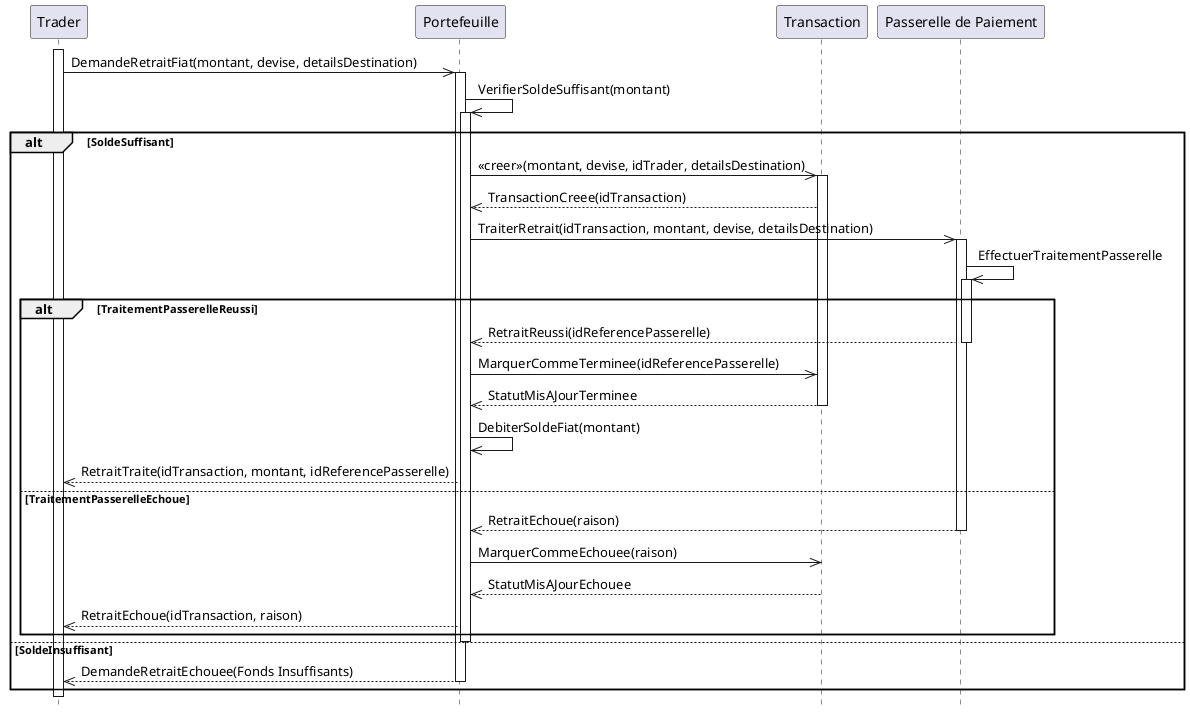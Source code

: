 @startuml RetraitFiat
skinparam style strictuml

participant Trader
participant Portefeuille
participant Transaction
participant "Passerelle de Paiement" as PasserelleDePaiement

activate Trader
Trader ->> Portefeuille : DemandeRetraitFiat(montant, devise, detailsDestination)
activate Portefeuille

Portefeuille ->> Portefeuille : VerifierSoldeSuffisant(montant)
activate Portefeuille

alt SoldeSuffisant

    Portefeuille ->> Transaction : <<creer>>(montant, devise, idTrader, detailsDestination)
    activate Transaction
    Transaction -->> Portefeuille : TransactionCreee(idTransaction)

    Portefeuille ->> PasserelleDePaiement : TraiterRetrait(idTransaction, montant, devise, detailsDestination)
    activate PasserelleDePaiement

    PasserelleDePaiement ->> PasserelleDePaiement : EffectuerTraitementPasserelle
    activate PasserelleDePaiement

    alt TraitementPasserelleReussi
        PasserelleDePaiement -->> Portefeuille : RetraitReussi(idReferencePasserelle)
        deactivate PasserelleDePaiement

        Portefeuille ->> Transaction : MarquerCommeTerminee(idReferencePasserelle)
        Transaction -->> Portefeuille : StatutMisAJourTerminee
        deactivate Transaction

        Portefeuille ->> Portefeuille : DebiterSoldeFiat(montant)
        Portefeuille -->> Trader : RetraitTraite(idTransaction, montant, idReferencePasserelle)

    else TraitementPasserelleEchoue
        PasserelleDePaiement -->> Portefeuille : RetraitEchoue(raison)
        deactivate PasserelleDePaiement

        Portefeuille ->> Transaction : MarquerCommeEchouee(raison)
        Transaction -->> Portefeuille : StatutMisAJourEchouee
        deactivate Transaction

        Portefeuille -->> Trader : RetraitEchoue(idTransaction, raison)
    end

    deactivate Portefeuille

else SoldeInsuffisant
    Portefeuille -->> Trader : DemandeRetraitEchouee(Fonds Insuffisants)
    deactivate Portefeuille
end

deactivate Trader
@enduml